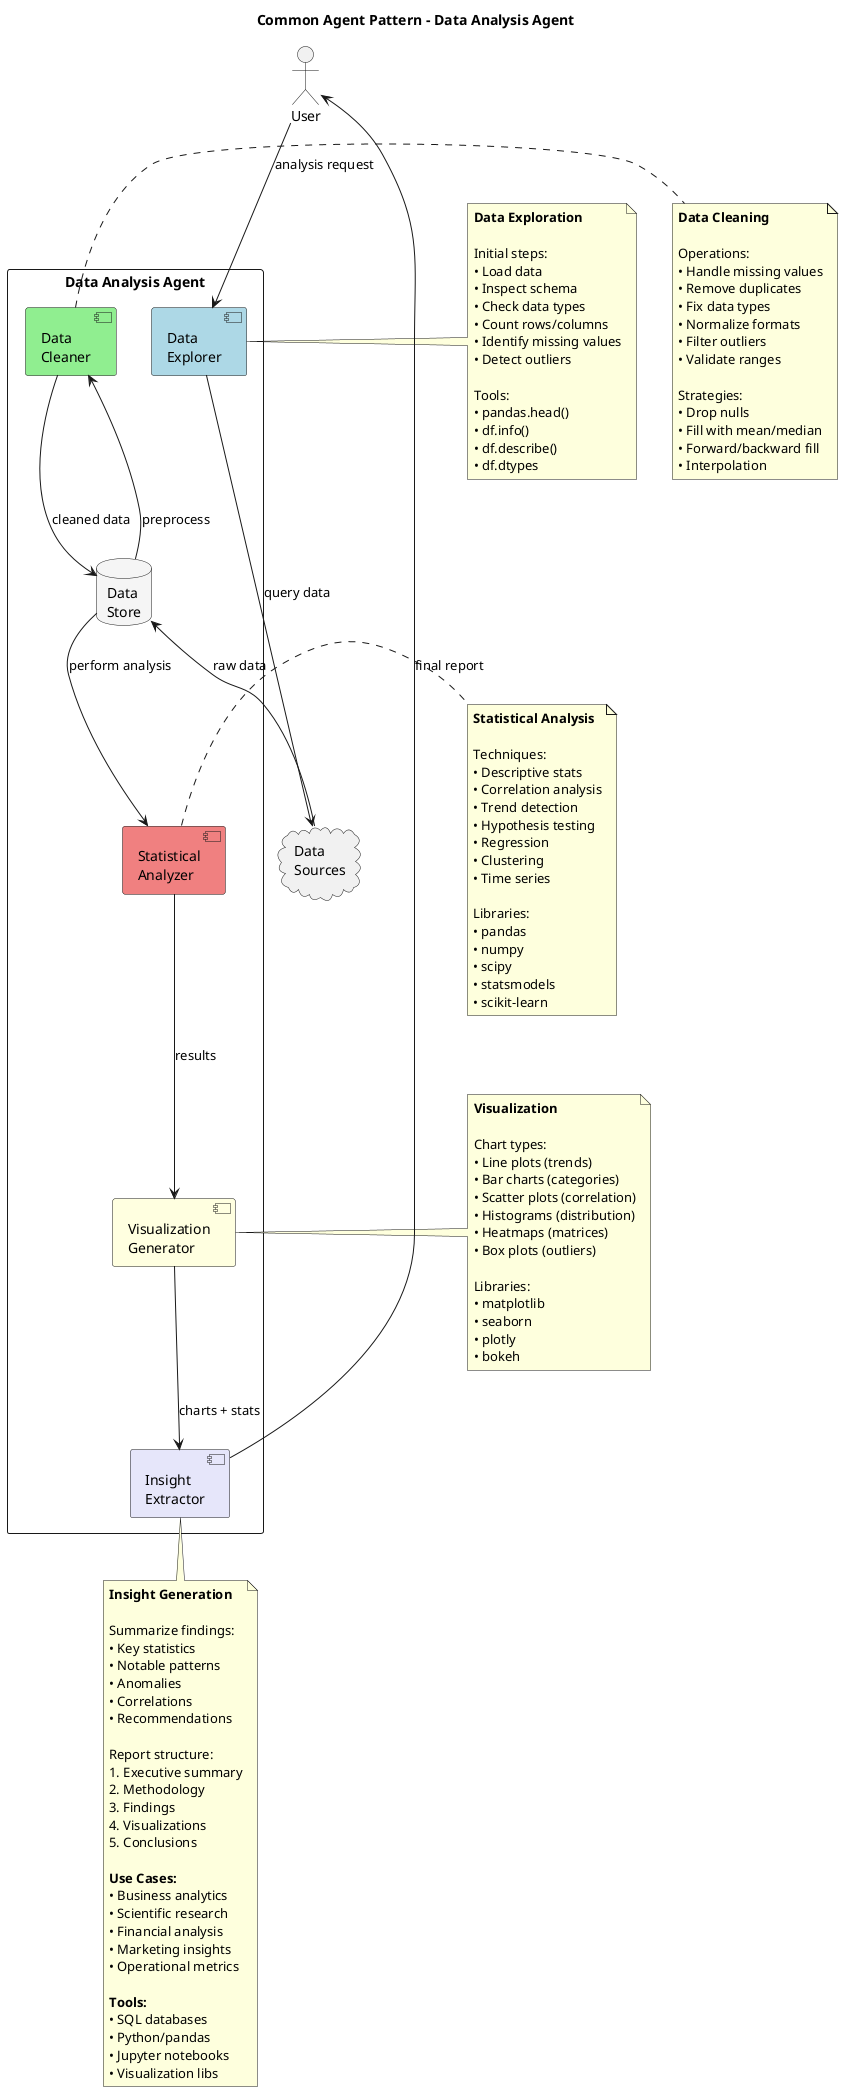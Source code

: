 @startuml
!define EXPLORE #LightBlue
!define CLEAN #LightGreen
!define ANALYZE #LightCoral
!define VISUALIZE #LightYellow

title Common Agent Pattern - Data Analysis Agent

actor User

rectangle "Data Analysis Agent" {
    
    component "Data\nExplorer" as explore EXPLORE
    
    component "Data\nCleaner" as clean CLEAN
    
    component "Statistical\nAnalyzer" as analyze ANALYZE
    
    component "Visualization\nGenerator" as visualize VISUALIZE
    
    component "Insight\nExtractor" as insights #Lavender
    
    database "Data\nStore" as datastore #WhiteSmoke
}

cloud "Data\nSources" as sources

User -down-> explore : analysis request
explore -down-> sources : query data
sources -up-> datastore : raw data

datastore -down-> clean : preprocess
clean -down-> datastore : cleaned data

datastore -down-> analyze : perform analysis
analyze -down-> visualize : results
visualize -down-> insights : charts + stats

insights -up-> User : final report

note right of explore
  **Data Exploration**
  
  Initial steps:
  • Load data
  • Inspect schema
  • Check data types
  • Count rows/columns
  • Identify missing values
  • Detect outliers
  
  Tools:
  • pandas.head()
  • df.info()
  • df.describe()
  • df.dtypes
end note

note right of clean
  **Data Cleaning**
  
  Operations:
  • Handle missing values
  • Remove duplicates
  • Fix data types
  • Normalize formats
  • Filter outliers
  • Validate ranges
  
  Strategies:
  • Drop nulls
  • Fill with mean/median
  • Forward/backward fill
  • Interpolation
end note

note right of analyze
  **Statistical Analysis**
  
  Techniques:
  • Descriptive stats
  • Correlation analysis
  • Trend detection
  • Hypothesis testing
  • Regression
  • Clustering
  • Time series
  
  Libraries:
  • pandas
  • numpy
  • scipy
  • statsmodels
  • scikit-learn
end note

note right of visualize
  **Visualization**
  
  Chart types:
  • Line plots (trends)
  • Bar charts (categories)
  • Scatter plots (correlation)
  • Histograms (distribution)
  • Heatmaps (matrices)
  • Box plots (outliers)
  
  Libraries:
  • matplotlib
  • seaborn
  • plotly
  • bokeh
end note

note bottom of insights
  **Insight Generation**
  
  Summarize findings:
  • Key statistics
  • Notable patterns
  • Anomalies
  • Correlations
  • Recommendations
  
  Report structure:
  1. Executive summary
  2. Methodology
  3. Findings
  4. Visualizations
  5. Conclusions
  
  **Use Cases:**
  • Business analytics
  • Scientific research
  • Financial analysis
  • Marketing insights
  • Operational metrics
  
  **Tools:**
  • SQL databases
  • Python/pandas
  • Jupyter notebooks
  • Visualization libs
end note

@enduml
